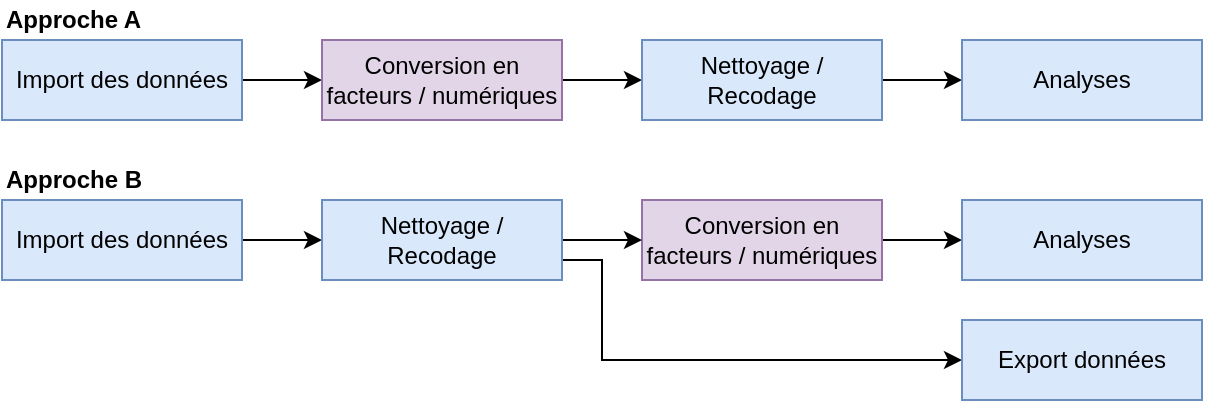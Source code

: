 <mxfile version="12.6.5" type="device"><diagram id="ExFkcT_Qc6aa_9KxlopS" name="Page-1"><mxGraphModel dx="1089" dy="969" grid="1" gridSize="10" guides="1" tooltips="1" connect="1" arrows="1" fold="1" page="1" pageScale="1" pageWidth="827" pageHeight="1169" math="0" shadow="0"><root><mxCell id="0"/><mxCell id="1" parent="0"/><mxCell id="M5bLIQPF1mpKsuIsD98t-5" style="edgeStyle=orthogonalEdgeStyle;rounded=0;orthogonalLoop=1;jettySize=auto;html=1;exitX=1;exitY=0.5;exitDx=0;exitDy=0;entryX=0;entryY=0.5;entryDx=0;entryDy=0;" parent="1" source="M5bLIQPF1mpKsuIsD98t-1" target="M5bLIQPF1mpKsuIsD98t-2" edge="1"><mxGeometry relative="1" as="geometry"/></mxCell><mxCell id="M5bLIQPF1mpKsuIsD98t-1" value="Import des données" style="rounded=0;whiteSpace=wrap;html=1;fillColor=#dae8fc;strokeColor=#6c8ebf;" parent="1" vertex="1"><mxGeometry x="40" y="40" width="120" height="40" as="geometry"/></mxCell><mxCell id="M5bLIQPF1mpKsuIsD98t-6" style="edgeStyle=orthogonalEdgeStyle;rounded=0;orthogonalLoop=1;jettySize=auto;html=1;exitX=1;exitY=0.5;exitDx=0;exitDy=0;" parent="1" source="M5bLIQPF1mpKsuIsD98t-2" target="M5bLIQPF1mpKsuIsD98t-3" edge="1"><mxGeometry relative="1" as="geometry"/></mxCell><mxCell id="M5bLIQPF1mpKsuIsD98t-2" value="Conversion en facteurs / numériques" style="rounded=0;whiteSpace=wrap;html=1;fillColor=#e1d5e7;strokeColor=#9673a6;" parent="1" vertex="1"><mxGeometry x="200" y="40" width="120" height="40" as="geometry"/></mxCell><mxCell id="M5bLIQPF1mpKsuIsD98t-7" style="edgeStyle=orthogonalEdgeStyle;rounded=0;orthogonalLoop=1;jettySize=auto;html=1;exitX=1;exitY=0.5;exitDx=0;exitDy=0;" parent="1" source="M5bLIQPF1mpKsuIsD98t-3" target="M5bLIQPF1mpKsuIsD98t-4" edge="1"><mxGeometry relative="1" as="geometry"/></mxCell><mxCell id="M5bLIQPF1mpKsuIsD98t-3" value="Nettoyage / Recodage" style="rounded=0;whiteSpace=wrap;html=1;fillColor=#dae8fc;strokeColor=#6c8ebf;" parent="1" vertex="1"><mxGeometry x="360" y="40" width="120" height="40" as="geometry"/></mxCell><mxCell id="M5bLIQPF1mpKsuIsD98t-4" value="Analyses" style="rounded=0;whiteSpace=wrap;html=1;fillColor=#dae8fc;strokeColor=#6c8ebf;" parent="1" vertex="1"><mxGeometry x="520" y="40" width="120" height="40" as="geometry"/></mxCell><mxCell id="M5bLIQPF1mpKsuIsD98t-15" style="edgeStyle=orthogonalEdgeStyle;rounded=0;orthogonalLoop=1;jettySize=auto;html=1;exitX=1;exitY=0.5;exitDx=0;exitDy=0;entryX=0;entryY=0.5;entryDx=0;entryDy=0;" parent="1" source="M5bLIQPF1mpKsuIsD98t-9" target="M5bLIQPF1mpKsuIsD98t-13" edge="1"><mxGeometry relative="1" as="geometry"/></mxCell><mxCell id="M5bLIQPF1mpKsuIsD98t-9" value="Import des données" style="rounded=0;whiteSpace=wrap;html=1;fillColor=#dae8fc;strokeColor=#6c8ebf;" parent="1" vertex="1"><mxGeometry x="40" y="120" width="120" height="40" as="geometry"/></mxCell><mxCell id="M5bLIQPF1mpKsuIsD98t-17" style="edgeStyle=orthogonalEdgeStyle;rounded=0;orthogonalLoop=1;jettySize=auto;html=1;exitX=1;exitY=0.5;exitDx=0;exitDy=0;entryX=0;entryY=0.5;entryDx=0;entryDy=0;" parent="1" source="M5bLIQPF1mpKsuIsD98t-11" target="M5bLIQPF1mpKsuIsD98t-14" edge="1"><mxGeometry relative="1" as="geometry"/></mxCell><mxCell id="M5bLIQPF1mpKsuIsD98t-11" value="Conversion en facteurs / numériques" style="rounded=0;whiteSpace=wrap;html=1;fillColor=#e1d5e7;strokeColor=#9673a6;" parent="1" vertex="1"><mxGeometry x="360" y="120" width="120" height="40" as="geometry"/></mxCell><mxCell id="M5bLIQPF1mpKsuIsD98t-16" style="edgeStyle=orthogonalEdgeStyle;rounded=0;orthogonalLoop=1;jettySize=auto;html=1;exitX=1;exitY=0.5;exitDx=0;exitDy=0;entryX=0;entryY=0.5;entryDx=0;entryDy=0;" parent="1" source="M5bLIQPF1mpKsuIsD98t-13" target="M5bLIQPF1mpKsuIsD98t-11" edge="1"><mxGeometry relative="1" as="geometry"/></mxCell><mxCell id="zYgv_CFva7jyvbbmYol9-1" style="edgeStyle=orthogonalEdgeStyle;rounded=0;orthogonalLoop=1;jettySize=auto;html=1;exitX=1;exitY=0.75;exitDx=0;exitDy=0;entryX=0;entryY=0.5;entryDx=0;entryDy=0;" parent="1" source="M5bLIQPF1mpKsuIsD98t-13" target="i2gbdxcrZwfM0BRfgwo--1" edge="1"><mxGeometry relative="1" as="geometry"><Array as="points"><mxPoint x="340" y="150"/><mxPoint x="340" y="200"/></Array></mxGeometry></mxCell><mxCell id="M5bLIQPF1mpKsuIsD98t-13" value="Nettoyage / Recodage" style="rounded=0;whiteSpace=wrap;html=1;fillColor=#dae8fc;strokeColor=#6c8ebf;" parent="1" vertex="1"><mxGeometry x="200" y="120" width="120" height="40" as="geometry"/></mxCell><mxCell id="M5bLIQPF1mpKsuIsD98t-14" value="Analyses" style="rounded=0;whiteSpace=wrap;html=1;fillColor=#dae8fc;strokeColor=#6c8ebf;" parent="1" vertex="1"><mxGeometry x="520" y="120" width="120" height="40" as="geometry"/></mxCell><mxCell id="M5bLIQPF1mpKsuIsD98t-18" value="Approche A" style="text;html=1;strokeColor=none;fillColor=none;align=left;verticalAlign=middle;whiteSpace=wrap;rounded=0;fontStyle=1" parent="1" vertex="1"><mxGeometry x="40" y="20" width="120" height="20" as="geometry"/></mxCell><mxCell id="M5bLIQPF1mpKsuIsD98t-19" value="Approche B" style="text;html=1;strokeColor=none;fillColor=none;align=left;verticalAlign=middle;whiteSpace=wrap;rounded=0;fontStyle=1" parent="1" vertex="1"><mxGeometry x="40" y="100" width="120" height="20" as="geometry"/></mxCell><mxCell id="i2gbdxcrZwfM0BRfgwo--1" value="Export données" style="rounded=0;whiteSpace=wrap;html=1;fillColor=#dae8fc;strokeColor=#6c8ebf;" parent="1" vertex="1"><mxGeometry x="520" y="180" width="120" height="40" as="geometry"/></mxCell></root></mxGraphModel></diagram></mxfile>